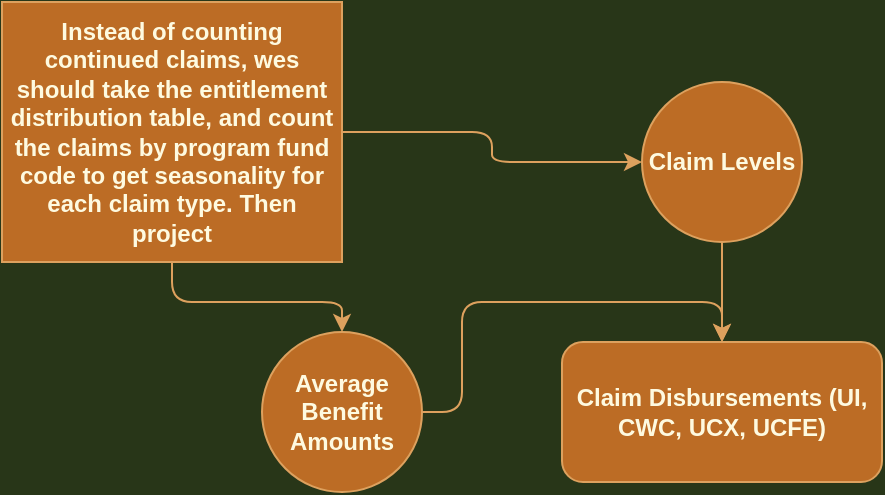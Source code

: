 <mxfile version="20.1.1" type="github">
  <diagram id="C5RBs43oDa-KdzZeNtuy" name="Page-1">
    <mxGraphModel dx="1865" dy="547" grid="1" gridSize="10" guides="1" tooltips="1" connect="1" arrows="1" fold="1" page="1" pageScale="1" pageWidth="827" pageHeight="1169" background="#283618" math="0" shadow="0">
      <root>
        <mxCell id="WIyWlLk6GJQsqaUBKTNV-0" />
        <mxCell id="WIyWlLk6GJQsqaUBKTNV-1" parent="WIyWlLk6GJQsqaUBKTNV-0" />
        <mxCell id="WIyWlLk6GJQsqaUBKTNV-3" value="&lt;b&gt;Claim Disbursements (UI, CWC, UCX, UCFE)&lt;/b&gt;" style="rounded=1;whiteSpace=wrap;html=1;fontSize=12;glass=0;strokeWidth=1;shadow=0;fillColor=#BC6C25;strokeColor=#DDA15E;fontColor=#FEFAE0;" parent="WIyWlLk6GJQsqaUBKTNV-1" vertex="1">
          <mxGeometry x="190" y="190" width="160" height="70" as="geometry" />
        </mxCell>
        <mxCell id="bWDST8uhisJoDBvzoeGQ-3" value="" style="edgeStyle=orthogonalEdgeStyle;curved=0;rounded=1;sketch=0;orthogonalLoop=1;jettySize=auto;html=1;fontColor=#FEFAE0;strokeColor=#DDA15E;fillColor=#BC6C25;entryX=0.5;entryY=0;entryDx=0;entryDy=0;exitX=0;exitY=0.5;exitDx=0;exitDy=0;" edge="1" parent="WIyWlLk6GJQsqaUBKTNV-1" source="bWDST8uhisJoDBvzoeGQ-0" target="WIyWlLk6GJQsqaUBKTNV-3">
          <mxGeometry relative="1" as="geometry">
            <mxPoint x="470" y="200" as="targetPoint" />
            <Array as="points">
              <mxPoint x="140" y="225" />
              <mxPoint x="140" y="170" />
              <mxPoint x="270" y="170" />
            </Array>
          </mxGeometry>
        </mxCell>
        <mxCell id="bWDST8uhisJoDBvzoeGQ-0" value="&lt;b&gt;Average Benefit Amounts&lt;/b&gt;" style="ellipse;whiteSpace=wrap;html=1;aspect=fixed;rounded=0;sketch=0;fontColor=#FEFAE0;strokeColor=#DDA15E;fillColor=#BC6C25;" vertex="1" parent="WIyWlLk6GJQsqaUBKTNV-1">
          <mxGeometry x="40" y="185" width="80" height="80" as="geometry" />
        </mxCell>
        <mxCell id="bWDST8uhisJoDBvzoeGQ-4" value="" style="edgeStyle=orthogonalEdgeStyle;curved=0;rounded=1;sketch=0;orthogonalLoop=1;jettySize=auto;html=1;fontColor=#FEFAE0;strokeColor=#DDA15E;fillColor=#BC6C25;" edge="1" parent="WIyWlLk6GJQsqaUBKTNV-1" source="bWDST8uhisJoDBvzoeGQ-1" target="WIyWlLk6GJQsqaUBKTNV-3">
          <mxGeometry relative="1" as="geometry" />
        </mxCell>
        <mxCell id="bWDST8uhisJoDBvzoeGQ-1" value="&lt;b&gt;Claim Levels&lt;/b&gt;" style="ellipse;whiteSpace=wrap;html=1;aspect=fixed;rounded=0;sketch=0;fontColor=#FEFAE0;strokeColor=#DDA15E;fillColor=#BC6C25;" vertex="1" parent="WIyWlLk6GJQsqaUBKTNV-1">
          <mxGeometry x="230" y="60" width="80" height="80" as="geometry" />
        </mxCell>
        <mxCell id="bWDST8uhisJoDBvzoeGQ-7" value="" style="edgeStyle=orthogonalEdgeStyle;curved=0;rounded=1;sketch=0;orthogonalLoop=1;jettySize=auto;html=1;fontColor=#FEFAE0;strokeColor=#DDA15E;fillColor=#BC6C25;" edge="1" parent="WIyWlLk6GJQsqaUBKTNV-1" source="bWDST8uhisJoDBvzoeGQ-5" target="bWDST8uhisJoDBvzoeGQ-1">
          <mxGeometry relative="1" as="geometry" />
        </mxCell>
        <mxCell id="bWDST8uhisJoDBvzoeGQ-8" value="" style="edgeStyle=orthogonalEdgeStyle;curved=0;rounded=1;sketch=0;orthogonalLoop=1;jettySize=auto;html=1;fontColor=#FEFAE0;strokeColor=#DDA15E;fillColor=#BC6C25;" edge="1" parent="WIyWlLk6GJQsqaUBKTNV-1" source="bWDST8uhisJoDBvzoeGQ-5" target="bWDST8uhisJoDBvzoeGQ-0">
          <mxGeometry relative="1" as="geometry" />
        </mxCell>
        <mxCell id="bWDST8uhisJoDBvzoeGQ-5" value="&lt;b&gt;Instead of counting continued claims, wes should take the entitlement distribution table, and count the claims by program fund code to get seasonality for each claim type. Then project&lt;/b&gt;" style="whiteSpace=wrap;html=1;fillColor=#BC6C25;strokeColor=#DDA15E;fontColor=#FEFAE0;rounded=0;sketch=0;" vertex="1" parent="WIyWlLk6GJQsqaUBKTNV-1">
          <mxGeometry x="-90" y="20" width="170" height="130" as="geometry" />
        </mxCell>
      </root>
    </mxGraphModel>
  </diagram>
</mxfile>
